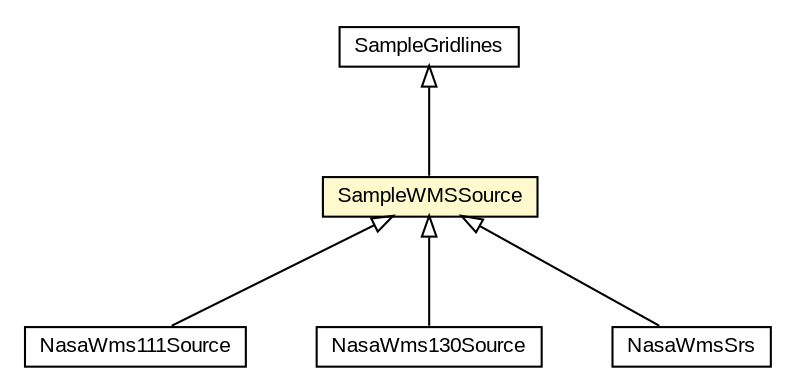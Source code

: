 #!/usr/local/bin/dot
#
# Class diagram 
# Generated by UMLGraph version R5_6-24-gf6e263 (http://www.umlgraph.org/)
#

digraph G {
	edge [fontname="arial",fontsize=10,labelfontname="arial",labelfontsize=10];
	node [fontname="arial",fontsize=10,shape=plaintext];
	nodesep=0.25;
	ranksep=0.5;
	// org.osmdroid.samplefragments.data.SampleGridlines
	c50225 [label=<<table title="org.osmdroid.samplefragments.data.SampleGridlines" border="0" cellborder="1" cellspacing="0" cellpadding="2" port="p" href="../data/SampleGridlines.html">
		<tr><td><table border="0" cellspacing="0" cellpadding="1">
<tr><td align="center" balign="center"> SampleGridlines </td></tr>
		</table></td></tr>
		</table>>, URL="../data/SampleGridlines.html", fontname="arial", fontcolor="black", fontsize=10.0];
	// org.osmdroid.samplefragments.tilesources.NasaWms111Source
	c50339 [label=<<table title="org.osmdroid.samplefragments.tilesources.NasaWms111Source" border="0" cellborder="1" cellspacing="0" cellpadding="2" port="p" href="./NasaWms111Source.html">
		<tr><td><table border="0" cellspacing="0" cellpadding="1">
<tr><td align="center" balign="center"> NasaWms111Source </td></tr>
		</table></td></tr>
		</table>>, URL="./NasaWms111Source.html", fontname="arial", fontcolor="black", fontsize=10.0];
	// org.osmdroid.samplefragments.tilesources.NasaWms130Source
	c50340 [label=<<table title="org.osmdroid.samplefragments.tilesources.NasaWms130Source" border="0" cellborder="1" cellspacing="0" cellpadding="2" port="p" href="./NasaWms130Source.html">
		<tr><td><table border="0" cellspacing="0" cellpadding="1">
<tr><td align="center" balign="center"> NasaWms130Source </td></tr>
		</table></td></tr>
		</table>>, URL="./NasaWms130Source.html", fontname="arial", fontcolor="black", fontsize=10.0];
	// org.osmdroid.samplefragments.tilesources.NasaWmsSrs
	c50341 [label=<<table title="org.osmdroid.samplefragments.tilesources.NasaWmsSrs" border="0" cellborder="1" cellspacing="0" cellpadding="2" port="p" href="./NasaWmsSrs.html">
		<tr><td><table border="0" cellspacing="0" cellpadding="1">
<tr><td align="center" balign="center"> NasaWmsSrs </td></tr>
		</table></td></tr>
		</table>>, URL="./NasaWmsSrs.html", fontname="arial", fontcolor="black", fontsize=10.0];
	// org.osmdroid.samplefragments.tilesources.SampleWMSSource
	c50357 [label=<<table title="org.osmdroid.samplefragments.tilesources.SampleWMSSource" border="0" cellborder="1" cellspacing="0" cellpadding="2" port="p" bgcolor="lemonChiffon" href="./SampleWMSSource.html">
		<tr><td><table border="0" cellspacing="0" cellpadding="1">
<tr><td align="center" balign="center"> SampleWMSSource </td></tr>
		</table></td></tr>
		</table>>, URL="./SampleWMSSource.html", fontname="arial", fontcolor="black", fontsize=10.0];
	//org.osmdroid.samplefragments.tilesources.NasaWms111Source extends org.osmdroid.samplefragments.tilesources.SampleWMSSource
	c50357:p -> c50339:p [dir=back,arrowtail=empty];
	//org.osmdroid.samplefragments.tilesources.NasaWms130Source extends org.osmdroid.samplefragments.tilesources.SampleWMSSource
	c50357:p -> c50340:p [dir=back,arrowtail=empty];
	//org.osmdroid.samplefragments.tilesources.NasaWmsSrs extends org.osmdroid.samplefragments.tilesources.SampleWMSSource
	c50357:p -> c50341:p [dir=back,arrowtail=empty];
	//org.osmdroid.samplefragments.tilesources.SampleWMSSource extends org.osmdroid.samplefragments.data.SampleGridlines
	c50225:p -> c50357:p [dir=back,arrowtail=empty];
}

